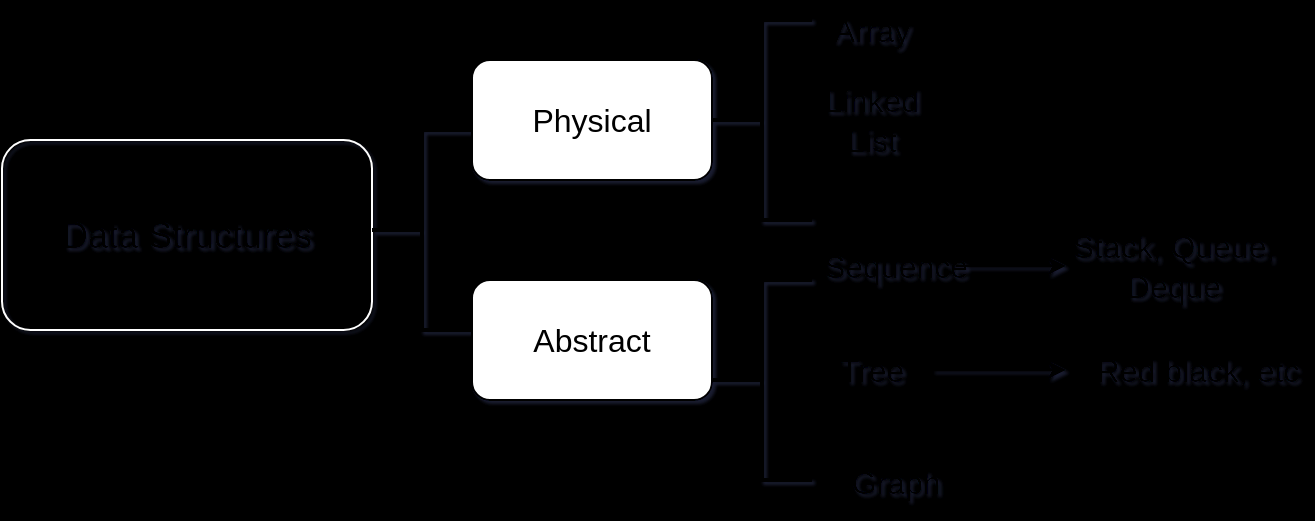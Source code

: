 <mxfile version="21.3.7" type="device">
  <diagram name="Page-1" id="a96U9EGwLII-qau89kg7">
    <mxGraphModel dx="1242" dy="827" grid="1" gridSize="12" guides="1" tooltips="1" connect="1" arrows="1" fold="1" page="1" pageScale="1" pageWidth="850" pageHeight="1100" background="#000000" math="0" shadow="1">
      <root>
        <mxCell id="0" />
        <mxCell id="1" parent="0" />
        <mxCell id="_i4LExQesjqLzOF0IGN2-8" value="&lt;font style=&quot;font-size: 18px;&quot;&gt;Data Structures&lt;/font&gt;" style="rounded=1;whiteSpace=wrap;html=1;rotation=0;fillColor=none;strokeColor=#FFFFFF;" vertex="1" parent="1">
          <mxGeometry x="20" y="300" width="185" height="95" as="geometry" />
        </mxCell>
        <mxCell id="_i4LExQesjqLzOF0IGN2-9" value="" style="strokeWidth=2;html=1;shape=mxgraph.flowchart.annotation_2;align=left;labelPosition=right;pointerEvents=1;" vertex="1" parent="1">
          <mxGeometry x="205" y="295" width="50" height="100" as="geometry" />
        </mxCell>
        <mxCell id="_i4LExQesjqLzOF0IGN2-10" value="&lt;font style=&quot;font-size: 16px;&quot;&gt;Physical&lt;/font&gt;" style="rounded=1;whiteSpace=wrap;html=1;" vertex="1" parent="1">
          <mxGeometry x="255" y="260" width="120" height="60" as="geometry" />
        </mxCell>
        <mxCell id="_i4LExQesjqLzOF0IGN2-11" value="&lt;font style=&quot;font-size: 16px;&quot;&gt;Abstract&lt;/font&gt;" style="rounded=1;whiteSpace=wrap;html=1;" vertex="1" parent="1">
          <mxGeometry x="255" y="370" width="120" height="60" as="geometry" />
        </mxCell>
        <mxCell id="_i4LExQesjqLzOF0IGN2-13" value="" style="strokeWidth=2;html=1;shape=mxgraph.flowchart.annotation_2;align=left;labelPosition=right;pointerEvents=1;" vertex="1" parent="1">
          <mxGeometry x="375" y="240" width="50" height="100" as="geometry" />
        </mxCell>
        <mxCell id="_i4LExQesjqLzOF0IGN2-14" value="" style="strokeWidth=2;html=1;shape=mxgraph.flowchart.annotation_2;align=left;labelPosition=right;pointerEvents=1;" vertex="1" parent="1">
          <mxGeometry x="375" y="370" width="50" height="100" as="geometry" />
        </mxCell>
        <mxCell id="_i4LExQesjqLzOF0IGN2-15" value="&lt;font style=&quot;font-size: 16px;&quot;&gt;Array&lt;/font&gt;" style="text;strokeColor=none;align=center;fillColor=none;html=1;verticalAlign=middle;whiteSpace=wrap;rounded=0;" vertex="1" parent="1">
          <mxGeometry x="425" y="230" width="60" height="30" as="geometry" />
        </mxCell>
        <mxCell id="_i4LExQesjqLzOF0IGN2-16" value="&lt;font style=&quot;font-size: 16px;&quot;&gt;Linked List&lt;/font&gt;" style="text;strokeColor=none;align=center;fillColor=none;html=1;verticalAlign=middle;whiteSpace=wrap;rounded=0;" vertex="1" parent="1">
          <mxGeometry x="425" y="275" width="60" height="30" as="geometry" />
        </mxCell>
        <mxCell id="_i4LExQesjqLzOF0IGN2-24" style="edgeStyle=orthogonalEdgeStyle;rounded=0;orthogonalLoop=1;jettySize=auto;html=1;" edge="1" parent="1" source="_i4LExQesjqLzOF0IGN2-17">
          <mxGeometry relative="1" as="geometry">
            <mxPoint x="552" y="363" as="targetPoint" />
          </mxGeometry>
        </mxCell>
        <mxCell id="_i4LExQesjqLzOF0IGN2-17" value="&lt;font style=&quot;font-size: 16px;&quot;&gt;Sequence&lt;/font&gt;" style="text;strokeColor=none;align=center;fillColor=none;html=1;verticalAlign=middle;whiteSpace=wrap;rounded=0;" vertex="1" parent="1">
          <mxGeometry x="437" y="348" width="60" height="30" as="geometry" />
        </mxCell>
        <mxCell id="_i4LExQesjqLzOF0IGN2-26" style="edgeStyle=orthogonalEdgeStyle;rounded=0;orthogonalLoop=1;jettySize=auto;html=1;" edge="1" parent="1" source="_i4LExQesjqLzOF0IGN2-21">
          <mxGeometry relative="1" as="geometry">
            <mxPoint x="552" y="415" as="targetPoint" />
          </mxGeometry>
        </mxCell>
        <mxCell id="_i4LExQesjqLzOF0IGN2-21" value="&lt;font style=&quot;font-size: 16px;&quot;&gt;Tree&lt;br&gt;&lt;/font&gt;" style="text;strokeColor=none;align=center;fillColor=none;html=1;verticalAlign=middle;whiteSpace=wrap;rounded=0;" vertex="1" parent="1">
          <mxGeometry x="425" y="400" width="60" height="30" as="geometry" />
        </mxCell>
        <mxCell id="_i4LExQesjqLzOF0IGN2-23" value="&lt;font style=&quot;font-size: 16px;&quot;&gt;Graph&lt;/font&gt;" style="text;strokeColor=none;align=center;fillColor=none;html=1;verticalAlign=middle;whiteSpace=wrap;rounded=0;" vertex="1" parent="1">
          <mxGeometry x="437" y="456" width="60" height="30" as="geometry" />
        </mxCell>
        <mxCell id="_i4LExQesjqLzOF0IGN2-25" value="&lt;font style=&quot;font-size: 16px;&quot;&gt;Stack, Queue, Deque&lt;/font&gt;" style="text;strokeColor=none;align=center;fillColor=none;html=1;verticalAlign=middle;whiteSpace=wrap;rounded=0;" vertex="1" parent="1">
          <mxGeometry x="552" y="348" width="108" height="30" as="geometry" />
        </mxCell>
        <mxCell id="_i4LExQesjqLzOF0IGN2-27" value="&lt;font style=&quot;font-size: 16px;&quot;&gt;Red black, etc&lt;br&gt;&lt;/font&gt;" style="text;strokeColor=none;align=center;fillColor=none;html=1;verticalAlign=middle;whiteSpace=wrap;rounded=0;" vertex="1" parent="1">
          <mxGeometry x="564" y="400" width="108" height="30" as="geometry" />
        </mxCell>
      </root>
    </mxGraphModel>
  </diagram>
</mxfile>
